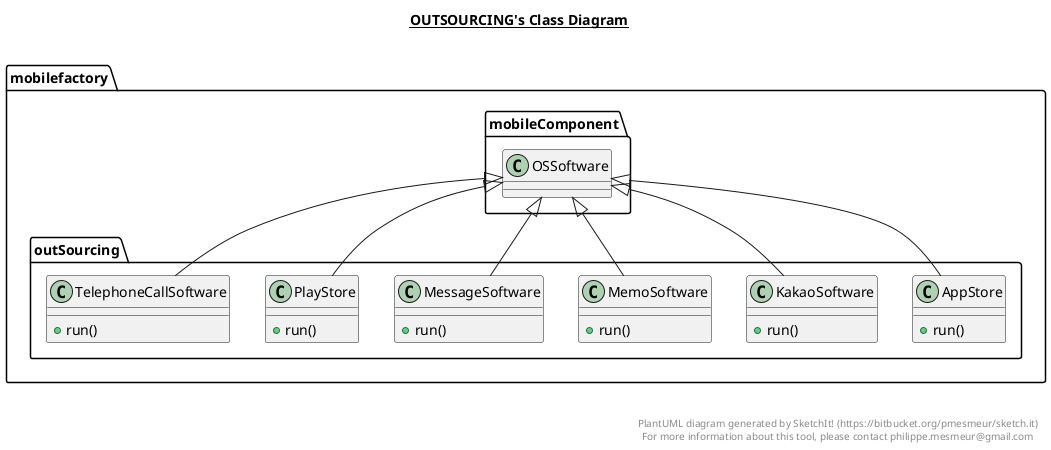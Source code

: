 @startuml

title __OUTSOURCING's Class Diagram__\n

  namespace mobilefactory {
    namespace outSourcing {
      class mobilefactory.outSourcing.AppStore {
          + run()
      }
    }
  }
  

  namespace mobilefactory {
    namespace outSourcing {
      class mobilefactory.outSourcing.KakaoSoftware {
          + run()
      }
    }
  }
  

  namespace mobilefactory {
    namespace outSourcing {
      class mobilefactory.outSourcing.MemoSoftware {
          + run()
      }
    }
  }
  

  namespace mobilefactory {
    namespace outSourcing {
      class mobilefactory.outSourcing.MessageSoftware {
          + run()
      }
    }
  }
  

  namespace mobilefactory {
    namespace outSourcing {
      class mobilefactory.outSourcing.PlayStore {
          + run()
      }
    }
  }
  

  namespace mobilefactory {
    namespace outSourcing {
      class mobilefactory.outSourcing.TelephoneCallSoftware {
          + run()
      }
    }
  }
  

  mobilefactory.outSourcing.AppStore -up-|> mobilefactory.mobileComponent.OSSoftware
  mobilefactory.outSourcing.KakaoSoftware -up-|> mobilefactory.mobileComponent.OSSoftware
  mobilefactory.outSourcing.MemoSoftware -up-|> mobilefactory.mobileComponent.OSSoftware
  mobilefactory.outSourcing.MessageSoftware -up-|> mobilefactory.mobileComponent.OSSoftware
  mobilefactory.outSourcing.PlayStore -up-|> mobilefactory.mobileComponent.OSSoftware
  mobilefactory.outSourcing.TelephoneCallSoftware -up-|> mobilefactory.mobileComponent.OSSoftware


right footer


PlantUML diagram generated by SketchIt! (https://bitbucket.org/pmesmeur/sketch.it)
For more information about this tool, please contact philippe.mesmeur@gmail.com
endfooter

@enduml
